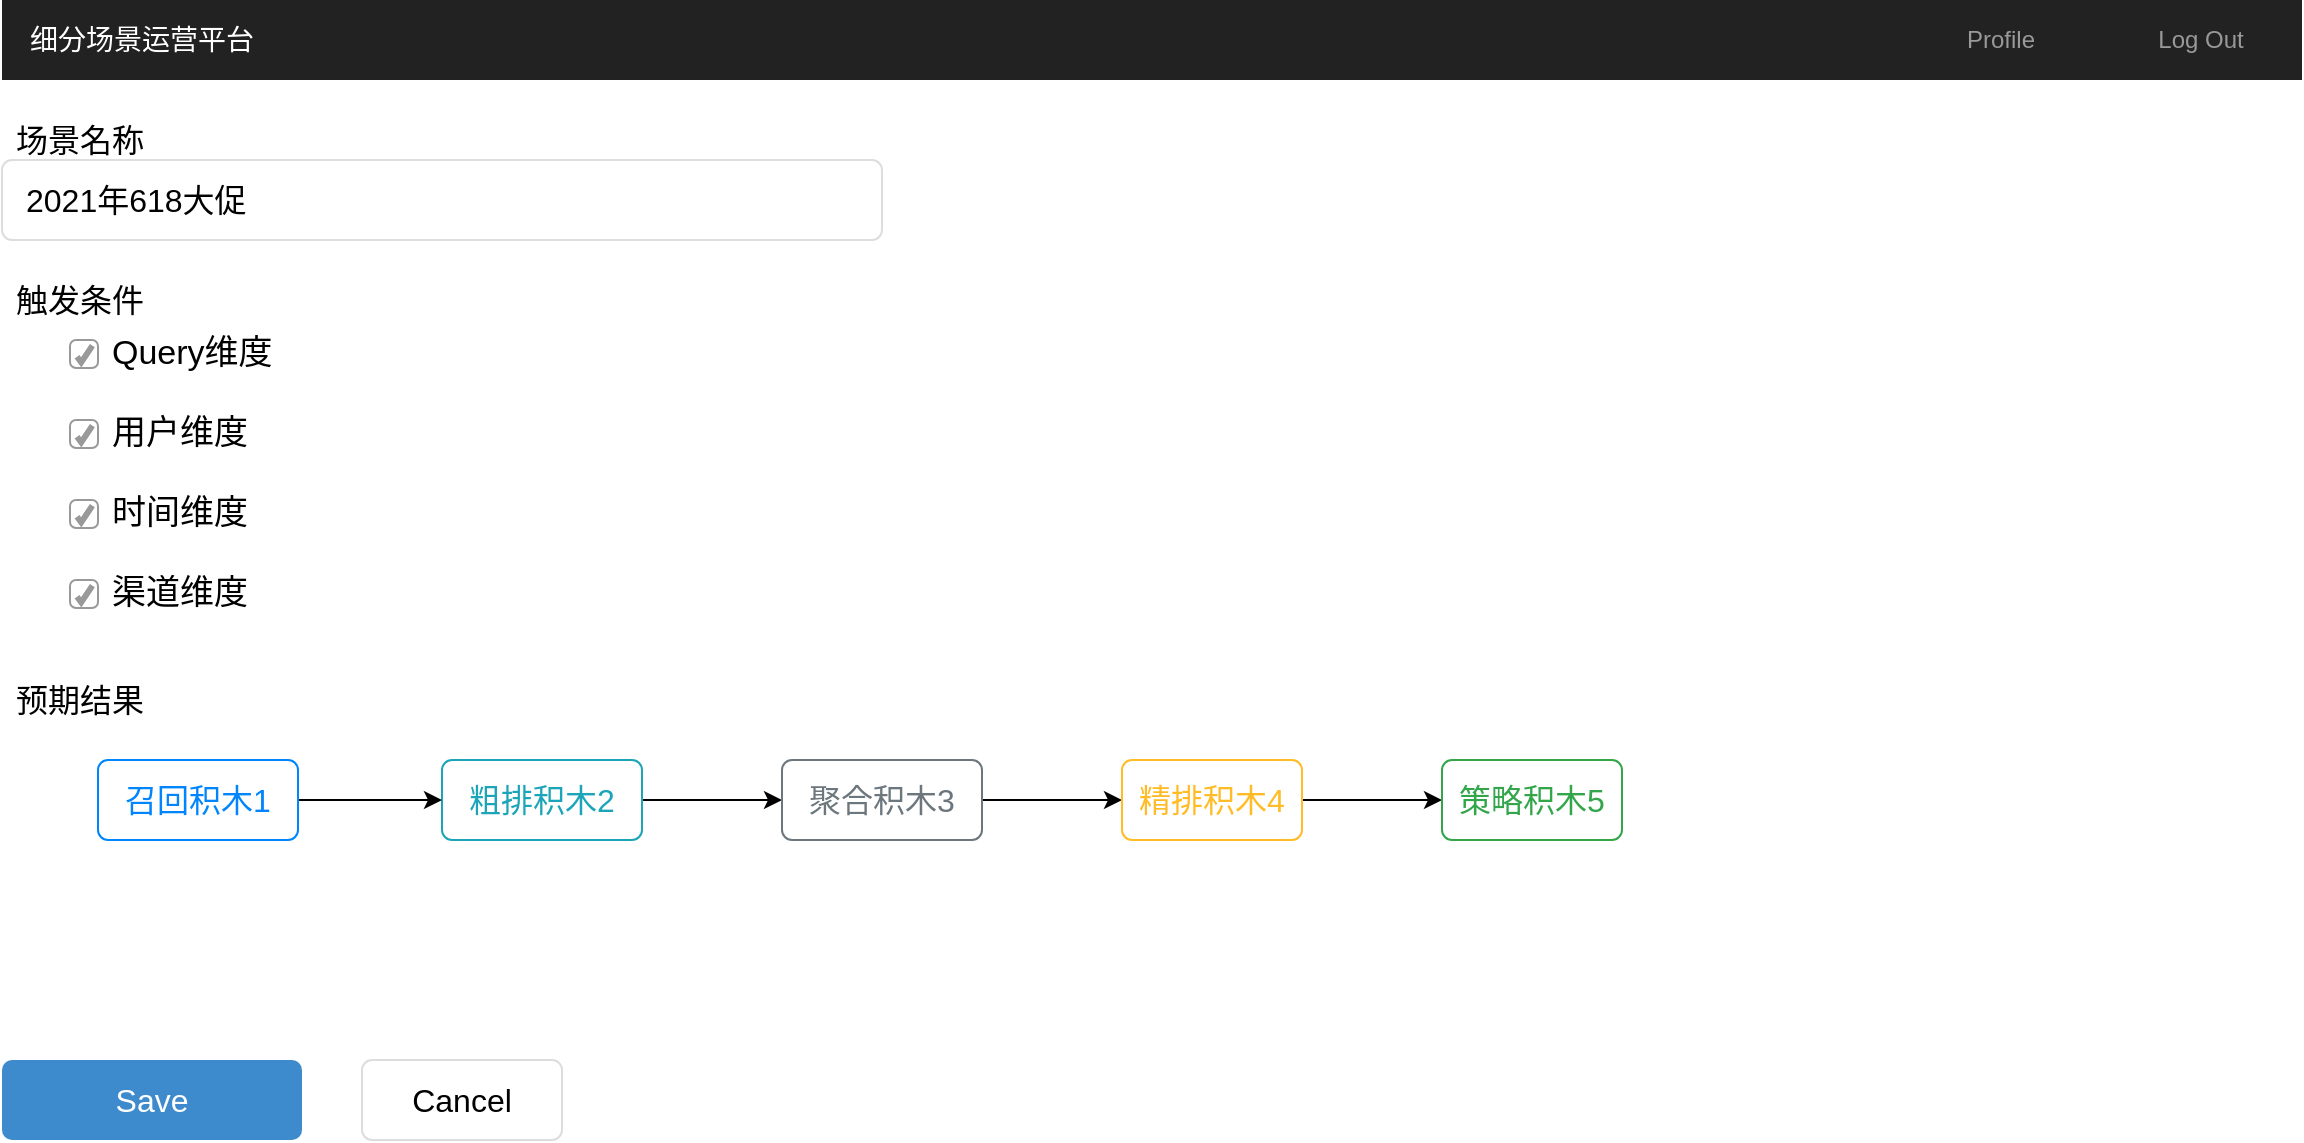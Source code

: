 <mxfile version="14.3.0" type="github">
  <diagram name="Page-1" id="c9db0220-8083-56f3-ca83-edcdcd058819">
    <mxGraphModel dx="2066" dy="1003" grid="1" gridSize="10" guides="1" tooltips="1" connect="1" arrows="1" fold="1" page="1" pageScale="1.5" pageWidth="826" pageHeight="1169" background="#ffffff" math="0" shadow="0">
      <root>
        <mxCell id="0" style=";html=1;" />
        <mxCell id="1" style=";html=1;" parent="0" />
        <mxCell id="3d76a8aef4d5c911-1" value="" style="html=1;shadow=0;dashed=0;shape=mxgraph.bootstrap.rect;fillColor=#222222;strokeColor=none;whiteSpace=wrap;rounded=0;fontSize=12;fontColor=#000000;align=center;" parent="1" vertex="1">
          <mxGeometry x="40" y="70" width="1150" height="40" as="geometry" />
        </mxCell>
        <mxCell id="3d76a8aef4d5c911-2" value="&lt;font color=&quot;#ffffff&quot;&gt;细分场景运营平台&lt;/font&gt;" style="html=1;shadow=0;dashed=0;fillColor=none;strokeColor=none;shape=mxgraph.bootstrap.rect;fontColor=#999999;fontSize=14;whiteSpace=wrap;" parent="3d76a8aef4d5c911-1" vertex="1">
          <mxGeometry width="140" height="40" as="geometry" />
        </mxCell>
        <mxCell id="3d76a8aef4d5c911-9" value="Profile" style="html=1;shadow=0;dashed=0;fillColor=none;strokeColor=none;shape=mxgraph.bootstrap.rect;fontColor=#999999;whiteSpace=wrap;" parent="3d76a8aef4d5c911-1" vertex="1">
          <mxGeometry x="948.75" width="100.625" height="40" as="geometry" />
        </mxCell>
        <mxCell id="3d76a8aef4d5c911-10" value="Log Out" style="html=1;shadow=0;dashed=0;fillColor=none;strokeColor=none;shape=mxgraph.bootstrap.rect;fontColor=#999999;whiteSpace=wrap;" parent="3d76a8aef4d5c911-1" vertex="1">
          <mxGeometry x="1049.375" width="100.625" height="40" as="geometry" />
        </mxCell>
        <mxCell id="3d76a8aef4d5c911-17" value="&lt;font style=&quot;font-size: 16px&quot;&gt;场景名称&lt;/font&gt;" style="html=1;shadow=0;dashed=0;shape=mxgraph.bootstrap.rect;strokeColor=none;fillColor=none;align=left;spacingLeft=5;whiteSpace=wrap;rounded=0;" parent="1" vertex="1">
          <mxGeometry x="40" y="130" width="200" height="20" as="geometry" />
        </mxCell>
        <mxCell id="3d76a8aef4d5c911-18" value="2021年618大促" style="html=1;shadow=0;dashed=0;shape=mxgraph.bootstrap.rrect;rSize=5;strokeColor=#dddddd;;align=left;spacingLeft=10;fontSize=16;whiteSpace=wrap;rounded=0;" parent="1" vertex="1">
          <mxGeometry x="40" y="150" width="440" height="40" as="geometry" />
        </mxCell>
        <mxCell id="3d76a8aef4d5c911-19" value="触发条件" style="html=1;shadow=0;dashed=0;shape=mxgraph.bootstrap.rect;strokeColor=none;fillColor=none;align=left;spacingLeft=5;whiteSpace=wrap;rounded=0;fontSize=16;" parent="1" vertex="1">
          <mxGeometry x="40" y="210" width="200" height="20" as="geometry" />
        </mxCell>
        <mxCell id="3d76a8aef4d5c911-51" value="Save" style="html=1;shadow=0;dashed=0;shape=mxgraph.bootstrap.rrect;align=center;rSize=5;strokeColor=none;fillColor=#3D8BCD;fontColor=#ffffff;fontSize=16;whiteSpace=wrap;rounded=0;" parent="1" vertex="1">
          <mxGeometry x="40" y="600" width="150" height="40" as="geometry" />
        </mxCell>
        <mxCell id="3d76a8aef4d5c911-52" value="Cancel" style="html=1;shadow=0;dashed=0;shape=mxgraph.bootstrap.rrect;align=center;rSize=5;strokeColor=#dddddd;fontSize=16;whiteSpace=wrap;rounded=0;" parent="1" vertex="1">
          <mxGeometry x="220" y="600" width="100" height="40" as="geometry" />
        </mxCell>
        <mxCell id="U82ant2w8SWr-vsdelVp-2" value="Query维度&lt;br&gt;" style="html=1;shadow=0;dashed=0;shape=mxgraph.bootstrap.checkbox;fontSize=17;strokeColor=#999999;align=left;labelPosition=right;spacingLeft=5;rounded=0;" vertex="1" parent="1">
          <mxGeometry x="74" y="240" width="14" height="14" as="geometry" />
        </mxCell>
        <mxCell id="U82ant2w8SWr-vsdelVp-9" value="用户维度" style="html=1;shadow=0;dashed=0;shape=mxgraph.bootstrap.checkbox;fontSize=17;strokeColor=#999999;align=left;labelPosition=right;spacingLeft=5;rounded=0;" vertex="1" parent="1">
          <mxGeometry x="74" y="280" width="14" height="14" as="geometry" />
        </mxCell>
        <mxCell id="U82ant2w8SWr-vsdelVp-12" value="时间维度" style="html=1;shadow=0;dashed=0;shape=mxgraph.bootstrap.checkbox;fontSize=17;strokeColor=#999999;align=left;labelPosition=right;spacingLeft=5;rounded=0;" vertex="1" parent="1">
          <mxGeometry x="74" y="320" width="14" height="14" as="geometry" />
        </mxCell>
        <mxCell id="U82ant2w8SWr-vsdelVp-13" value="渠道维度" style="html=1;shadow=0;dashed=0;shape=mxgraph.bootstrap.checkbox;fontSize=17;strokeColor=#999999;align=left;labelPosition=right;spacingLeft=5;rounded=0;" vertex="1" parent="1">
          <mxGeometry x="74" y="360" width="14" height="14" as="geometry" />
        </mxCell>
        <mxCell id="U82ant2w8SWr-vsdelVp-14" value="预期结果" style="html=1;shadow=0;dashed=0;shape=mxgraph.bootstrap.rect;strokeColor=none;fillColor=none;align=left;spacingLeft=5;whiteSpace=wrap;rounded=0;fontSize=16;" vertex="1" parent="1">
          <mxGeometry x="40" y="410" width="200" height="20" as="geometry" />
        </mxCell>
        <mxCell id="U82ant2w8SWr-vsdelVp-29" style="edgeStyle=orthogonalEdgeStyle;rounded=0;orthogonalLoop=1;jettySize=auto;html=1;fontSize=16;fontColor=#000000;" edge="1" parent="1" source="U82ant2w8SWr-vsdelVp-21" target="U82ant2w8SWr-vsdelVp-25">
          <mxGeometry relative="1" as="geometry" />
        </mxCell>
        <mxCell id="U82ant2w8SWr-vsdelVp-21" value="粗排积木2" style="html=1;shadow=0;dashed=0;shape=mxgraph.bootstrap.rrect;rSize=5;strokeColor=#1CA5B8;strokeWidth=1;fillColor=none;fontColor=#1CA5B8;whiteSpace=wrap;align=center;verticalAlign=middle;spacingLeft=0;fontStyle=0;fontSize=16;spacing=5;" vertex="1" parent="1">
          <mxGeometry x="260" y="450" width="100" height="40" as="geometry" />
        </mxCell>
        <mxCell id="U82ant2w8SWr-vsdelVp-28" style="edgeStyle=orthogonalEdgeStyle;rounded=0;orthogonalLoop=1;jettySize=auto;html=1;entryX=0;entryY=0.5;entryDx=0;entryDy=0;entryPerimeter=0;fontSize=16;fontColor=#000000;" edge="1" parent="1" source="U82ant2w8SWr-vsdelVp-23" target="U82ant2w8SWr-vsdelVp-21">
          <mxGeometry relative="1" as="geometry" />
        </mxCell>
        <mxCell id="U82ant2w8SWr-vsdelVp-23" value="召回积木1" style="html=1;shadow=0;dashed=0;shape=mxgraph.bootstrap.rrect;rSize=5;strokeColor=#0085FC;strokeWidth=1;fillColor=none;fontColor=#0085FC;whiteSpace=wrap;align=center;verticalAlign=middle;spacingLeft=0;fontStyle=0;fontSize=16;spacing=5;" vertex="1" parent="1">
          <mxGeometry x="88" y="450" width="100" height="40" as="geometry" />
        </mxCell>
        <mxCell id="U82ant2w8SWr-vsdelVp-30" style="edgeStyle=orthogonalEdgeStyle;rounded=0;orthogonalLoop=1;jettySize=auto;html=1;fontSize=16;fontColor=#000000;" edge="1" parent="1" source="U82ant2w8SWr-vsdelVp-25" target="U82ant2w8SWr-vsdelVp-26">
          <mxGeometry relative="1" as="geometry" />
        </mxCell>
        <mxCell id="U82ant2w8SWr-vsdelVp-25" value="聚合积木3" style="html=1;shadow=0;dashed=0;shape=mxgraph.bootstrap.rrect;rSize=5;strokeColor=#6C767D;strokeWidth=1;fillColor=none;fontColor=#6C767D;whiteSpace=wrap;align=center;verticalAlign=middle;spacingLeft=0;fontStyle=0;fontSize=16;spacing=5;" vertex="1" parent="1">
          <mxGeometry x="430" y="450" width="100" height="40" as="geometry" />
        </mxCell>
        <mxCell id="U82ant2w8SWr-vsdelVp-34" style="edgeStyle=none;rounded=0;orthogonalLoop=1;jettySize=auto;html=1;fontSize=16;fontColor=#000000;" edge="1" parent="1" source="U82ant2w8SWr-vsdelVp-26" target="U82ant2w8SWr-vsdelVp-33">
          <mxGeometry relative="1" as="geometry" />
        </mxCell>
        <mxCell id="U82ant2w8SWr-vsdelVp-26" value="精排积木4" style="html=1;shadow=0;dashed=0;shape=mxgraph.bootstrap.rrect;rSize=5;strokeColor=#FFBC26;strokeWidth=1;fillColor=none;fontColor=#FFBC26;whiteSpace=wrap;align=center;verticalAlign=middle;spacingLeft=0;fontStyle=0;fontSize=16;spacing=5;" vertex="1" parent="1">
          <mxGeometry x="600" y="450" width="90" height="40" as="geometry" />
        </mxCell>
        <mxCell id="U82ant2w8SWr-vsdelVp-33" value="策略积木5" style="html=1;shadow=0;dashed=0;shape=mxgraph.bootstrap.rrect;rSize=5;strokeColor=#33A64C;strokeWidth=1;fillColor=none;fontColor=#33A64C;whiteSpace=wrap;align=center;verticalAlign=middle;spacingLeft=0;fontStyle=0;fontSize=16;spacing=5;" vertex="1" parent="1">
          <mxGeometry x="760" y="450" width="90" height="40" as="geometry" />
        </mxCell>
      </root>
    </mxGraphModel>
  </diagram>
</mxfile>
